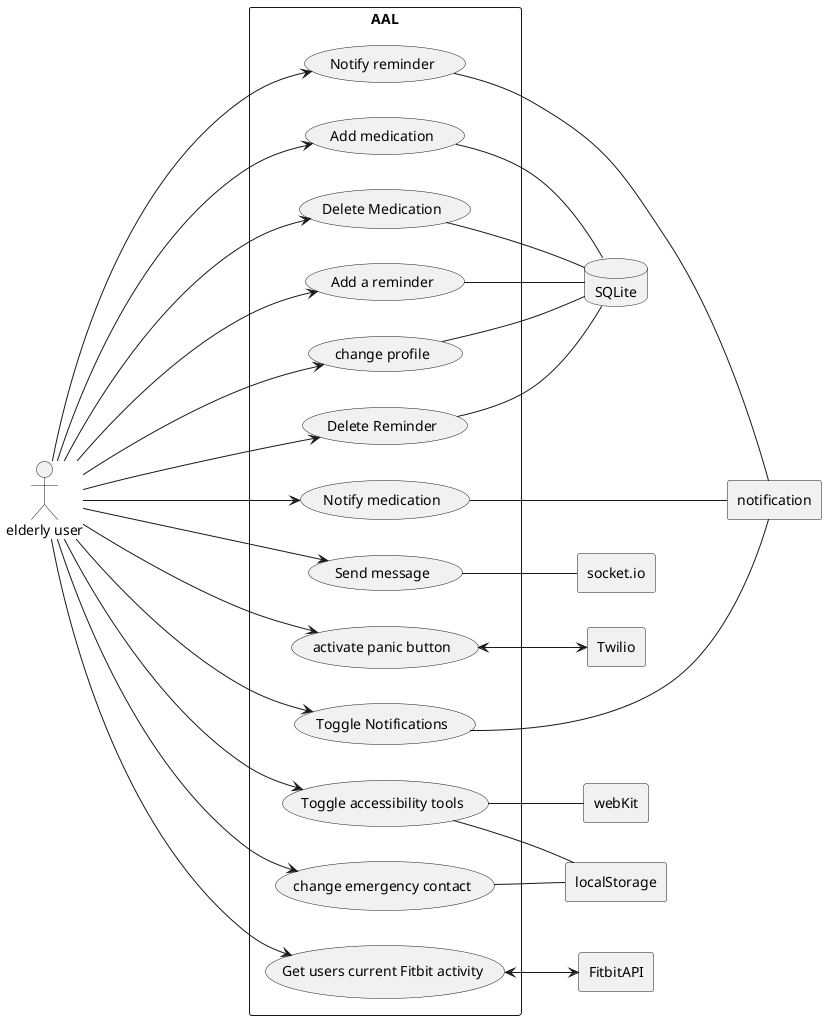 @startuml AAL-living UseCases

:elderly user: as ElderlyUser

rectangle "AAL" as AAL {
  left to right direction

ElderlyUser ----> (Add a reminder)
ElderlyUser ---> (Notify reminder)
ElderlyUser ---> (Delete Reminder)
ElderlyUser ---> (Add medication)
ElderlyUser --> (Notify medication)
ElderlyUser --> (Delete Medication)
ElderlyUser ---> (Send message)
ElderlyUser ---> (activate panic button)
ElderlyUser --> (change profile)
ElderlyUser --> (Toggle Notifications)
ElderlyUser ---> (Toggle accessibility tools)
ElderlyUser ---> (change emergency contact)
ElderlyUser ----> (Get users current Fitbit activity)
}

rectangle "Twilio" as TwilioAPI
rectangle "FitbitAPI" as FitbitAPI
database "SQLite" as DB
rectangle "socket.io" as SocketIO
rectangle "localStorage" as localStorage
rectangle "webKit" as webKit
rectangle "notification" as notification

(activate panic button) <--> TwilioAPI
(Get users current Fitbit activity) <--> FitbitAPI

(Add a reminder) -- DB
(Delete Reminder) -- DB
(change emergency contact) -- localStorage
(Toggle accessibility tools) -- localStorage
(Toggle accessibility tools) -- webKit
(change profile) -- DB
(Toggle Notifications) --- notification
(Notify reminder) --- notification
(Notify medication) --- notification

(Add medication) -- DB
(Delete Medication) -- DB

(Send message) -- SocketIO


@enduml
